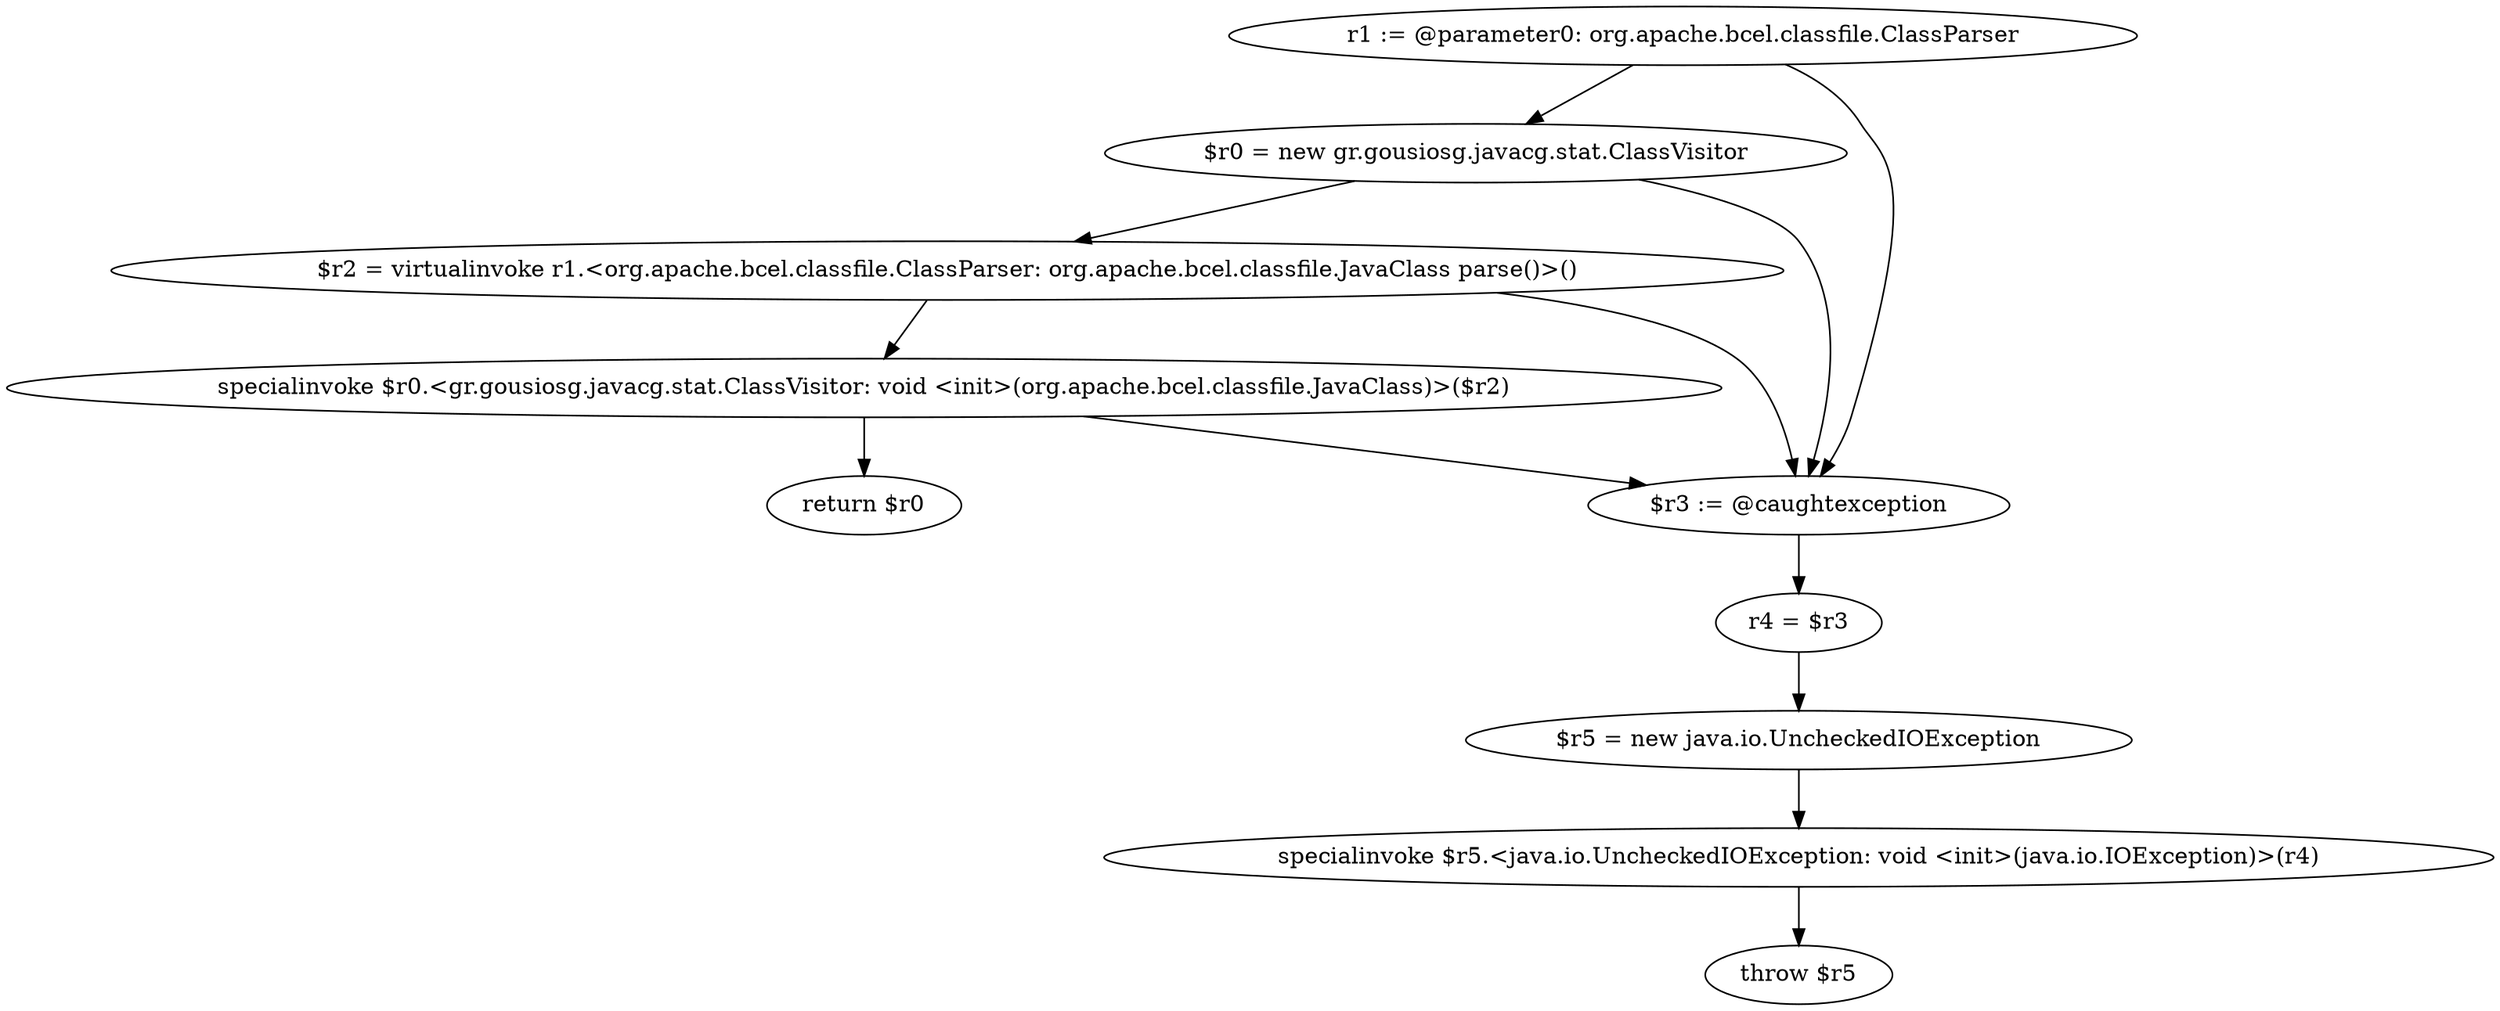 digraph "unitGraph" {
    "r1 := @parameter0: org.apache.bcel.classfile.ClassParser"
    "$r0 = new gr.gousiosg.javacg.stat.ClassVisitor"
    "$r2 = virtualinvoke r1.<org.apache.bcel.classfile.ClassParser: org.apache.bcel.classfile.JavaClass parse()>()"
    "specialinvoke $r0.<gr.gousiosg.javacg.stat.ClassVisitor: void <init>(org.apache.bcel.classfile.JavaClass)>($r2)"
    "return $r0"
    "$r3 := @caughtexception"
    "r4 = $r3"
    "$r5 = new java.io.UncheckedIOException"
    "specialinvoke $r5.<java.io.UncheckedIOException: void <init>(java.io.IOException)>(r4)"
    "throw $r5"
    "r1 := @parameter0: org.apache.bcel.classfile.ClassParser"->"$r0 = new gr.gousiosg.javacg.stat.ClassVisitor";
    "r1 := @parameter0: org.apache.bcel.classfile.ClassParser"->"$r3 := @caughtexception";
    "$r0 = new gr.gousiosg.javacg.stat.ClassVisitor"->"$r2 = virtualinvoke r1.<org.apache.bcel.classfile.ClassParser: org.apache.bcel.classfile.JavaClass parse()>()";
    "$r0 = new gr.gousiosg.javacg.stat.ClassVisitor"->"$r3 := @caughtexception";
    "$r2 = virtualinvoke r1.<org.apache.bcel.classfile.ClassParser: org.apache.bcel.classfile.JavaClass parse()>()"->"specialinvoke $r0.<gr.gousiosg.javacg.stat.ClassVisitor: void <init>(org.apache.bcel.classfile.JavaClass)>($r2)";
    "$r2 = virtualinvoke r1.<org.apache.bcel.classfile.ClassParser: org.apache.bcel.classfile.JavaClass parse()>()"->"$r3 := @caughtexception";
    "specialinvoke $r0.<gr.gousiosg.javacg.stat.ClassVisitor: void <init>(org.apache.bcel.classfile.JavaClass)>($r2)"->"return $r0";
    "specialinvoke $r0.<gr.gousiosg.javacg.stat.ClassVisitor: void <init>(org.apache.bcel.classfile.JavaClass)>($r2)"->"$r3 := @caughtexception";
    "$r3 := @caughtexception"->"r4 = $r3";
    "r4 = $r3"->"$r5 = new java.io.UncheckedIOException";
    "$r5 = new java.io.UncheckedIOException"->"specialinvoke $r5.<java.io.UncheckedIOException: void <init>(java.io.IOException)>(r4)";
    "specialinvoke $r5.<java.io.UncheckedIOException: void <init>(java.io.IOException)>(r4)"->"throw $r5";
}
